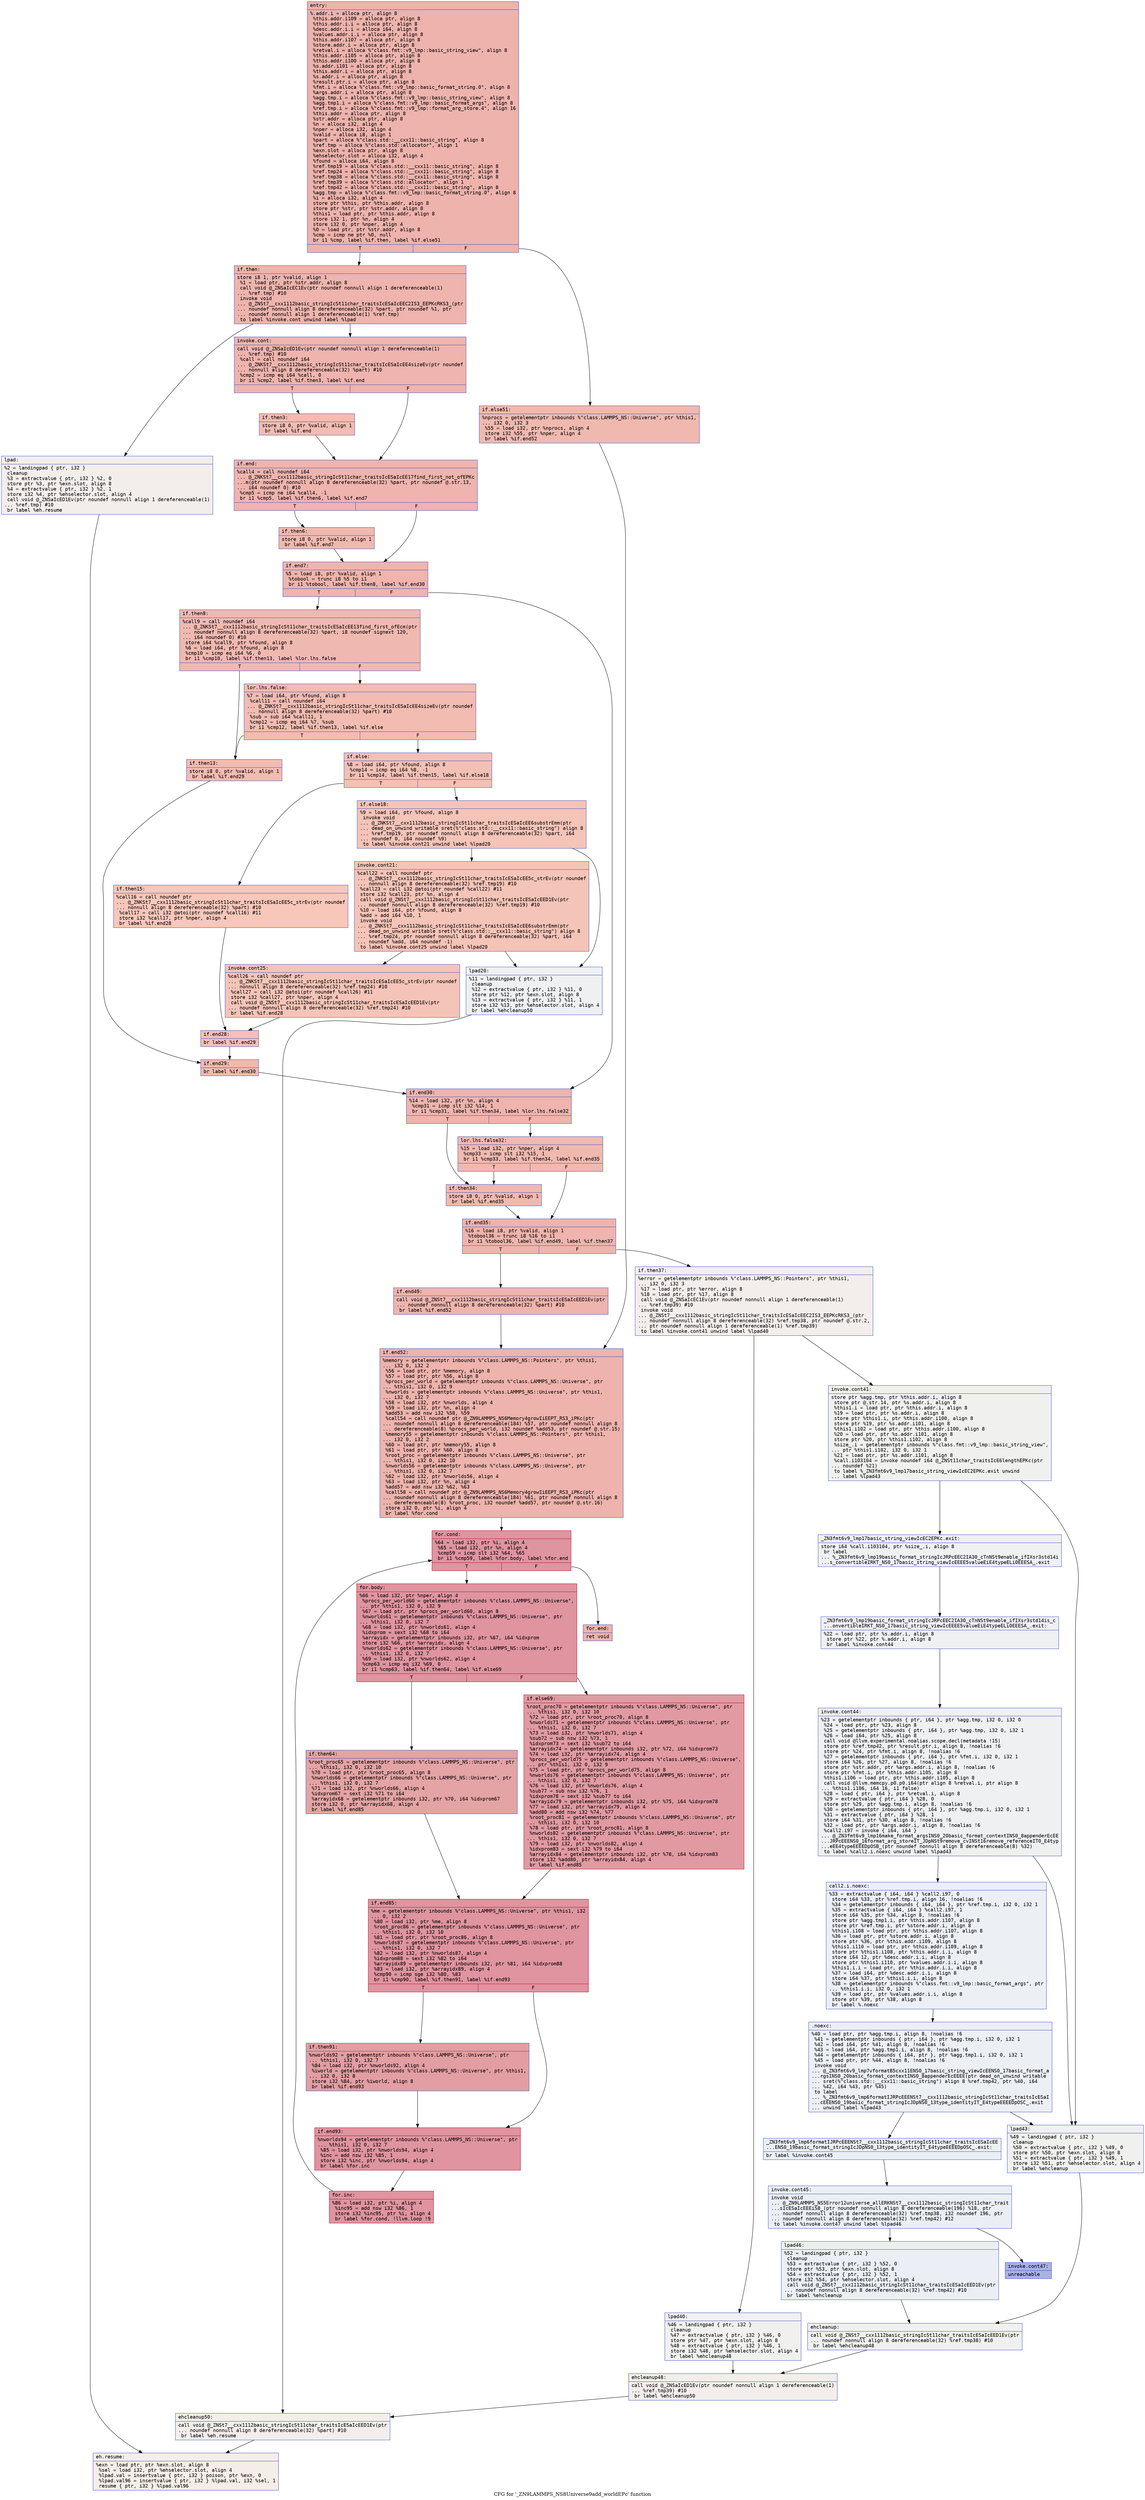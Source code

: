 digraph "CFG for '_ZN9LAMMPS_NS8Universe9add_worldEPc' function" {
	label="CFG for '_ZN9LAMMPS_NS8Universe9add_worldEPc' function";

	Node0x558ee71603f0 [shape=record,color="#3d50c3ff", style=filled, fillcolor="#d6524470" fontname="Courier",label="{entry:\l|  %.addr.i = alloca ptr, align 8\l  %this.addr.i109 = alloca ptr, align 8\l  %this.addr.i.i = alloca ptr, align 8\l  %desc.addr.i.i = alloca i64, align 8\l  %values.addr.i.i = alloca ptr, align 8\l  %this.addr.i107 = alloca ptr, align 8\l  %store.addr.i = alloca ptr, align 8\l  %retval.i = alloca %\"class.fmt::v9_lmp::basic_string_view\", align 8\l  %this.addr.i105 = alloca ptr, align 8\l  %this.addr.i100 = alloca ptr, align 8\l  %s.addr.i101 = alloca ptr, align 8\l  %this.addr.i = alloca ptr, align 8\l  %s.addr.i = alloca ptr, align 8\l  %result.ptr.i = alloca ptr, align 8\l  %fmt.i = alloca %\"class.fmt::v9_lmp::basic_format_string.0\", align 8\l  %args.addr.i = alloca ptr, align 8\l  %agg.tmp.i = alloca %\"class.fmt::v9_lmp::basic_string_view\", align 8\l  %agg.tmp1.i = alloca %\"class.fmt::v9_lmp::basic_format_args\", align 8\l  %ref.tmp.i = alloca %\"class.fmt::v9_lmp::format_arg_store.4\", align 16\l  %this.addr = alloca ptr, align 8\l  %str.addr = alloca ptr, align 8\l  %n = alloca i32, align 4\l  %nper = alloca i32, align 4\l  %valid = alloca i8, align 1\l  %part = alloca %\"class.std::__cxx11::basic_string\", align 8\l  %ref.tmp = alloca %\"class.std::allocator\", align 1\l  %exn.slot = alloca ptr, align 8\l  %ehselector.slot = alloca i32, align 4\l  %found = alloca i64, align 8\l  %ref.tmp19 = alloca %\"class.std::__cxx11::basic_string\", align 8\l  %ref.tmp24 = alloca %\"class.std::__cxx11::basic_string\", align 8\l  %ref.tmp38 = alloca %\"class.std::__cxx11::basic_string\", align 8\l  %ref.tmp39 = alloca %\"class.std::allocator\", align 1\l  %ref.tmp42 = alloca %\"class.std::__cxx11::basic_string\", align 8\l  %agg.tmp = alloca %\"class.fmt::v9_lmp::basic_format_string.0\", align 8\l  %i = alloca i32, align 4\l  store ptr %this, ptr %this.addr, align 8\l  store ptr %str, ptr %str.addr, align 8\l  %this1 = load ptr, ptr %this.addr, align 8\l  store i32 1, ptr %n, align 4\l  store i32 0, ptr %nper, align 4\l  %0 = load ptr, ptr %str.addr, align 8\l  %cmp = icmp ne ptr %0, null\l  br i1 %cmp, label %if.then, label %if.else51\l|{<s0>T|<s1>F}}"];
	Node0x558ee71603f0:s0 -> Node0x558ee71621d0[tooltip="entry -> if.then\nProbability 62.50%" ];
	Node0x558ee71603f0:s1 -> Node0x558ee7162240[tooltip="entry -> if.else51\nProbability 37.50%" ];
	Node0x558ee71621d0 [shape=record,color="#3d50c3ff", style=filled, fillcolor="#d8564670" fontname="Courier",label="{if.then:\l|  store i8 1, ptr %valid, align 1\l  %1 = load ptr, ptr %str.addr, align 8\l  call void @_ZNSaIcEC1Ev(ptr noundef nonnull align 1 dereferenceable(1)\l... %ref.tmp) #10\l  invoke void\l... @_ZNSt7__cxx1112basic_stringIcSt11char_traitsIcESaIcEEC2IS3_EEPKcRKS3_(ptr\l... noundef nonnull align 8 dereferenceable(32) %part, ptr noundef %1, ptr\l... noundef nonnull align 1 dereferenceable(1) %ref.tmp)\l          to label %invoke.cont unwind label %lpad\l}"];
	Node0x558ee71621d0 -> Node0x558ee7162640[tooltip="if.then -> invoke.cont\nProbability 100.00%" ];
	Node0x558ee71621d0 -> Node0x558ee71626c0[tooltip="if.then -> lpad\nProbability 0.00%" ];
	Node0x558ee7162640 [shape=record,color="#3d50c3ff", style=filled, fillcolor="#d8564670" fontname="Courier",label="{invoke.cont:\l|  call void @_ZNSaIcED1Ev(ptr noundef nonnull align 1 dereferenceable(1)\l... %ref.tmp) #10\l  %call = call noundef i64\l... @_ZNKSt7__cxx1112basic_stringIcSt11char_traitsIcESaIcEE4sizeEv(ptr noundef\l... nonnull align 8 dereferenceable(32) %part) #10\l  %cmp2 = icmp eq i64 %call, 0\l  br i1 %cmp2, label %if.then3, label %if.end\l|{<s0>T|<s1>F}}"];
	Node0x558ee7162640:s0 -> Node0x558ee7162990[tooltip="invoke.cont -> if.then3\nProbability 37.50%" ];
	Node0x558ee7162640:s1 -> Node0x558ee7162c70[tooltip="invoke.cont -> if.end\nProbability 62.50%" ];
	Node0x558ee7162990 [shape=record,color="#3d50c3ff", style=filled, fillcolor="#e1675170" fontname="Courier",label="{if.then3:\l|  store i8 0, ptr %valid, align 1\l  br label %if.end\l}"];
	Node0x558ee7162990 -> Node0x558ee7162c70[tooltip="if.then3 -> if.end\nProbability 100.00%" ];
	Node0x558ee71626c0 [shape=record,color="#3d50c3ff", style=filled, fillcolor="#e3d9d370" fontname="Courier",label="{lpad:\l|  %2 = landingpad \{ ptr, i32 \}\l          cleanup\l  %3 = extractvalue \{ ptr, i32 \} %2, 0\l  store ptr %3, ptr %exn.slot, align 8\l  %4 = extractvalue \{ ptr, i32 \} %2, 1\l  store i32 %4, ptr %ehselector.slot, align 4\l  call void @_ZNSaIcED1Ev(ptr noundef nonnull align 1 dereferenceable(1)\l... %ref.tmp) #10\l  br label %eh.resume\l}"];
	Node0x558ee71626c0 -> Node0x558ee7163830[tooltip="lpad -> eh.resume\nProbability 100.00%" ];
	Node0x558ee7162c70 [shape=record,color="#3d50c3ff", style=filled, fillcolor="#d8564670" fontname="Courier",label="{if.end:\l|  %call4 = call noundef i64\l... @_ZNKSt7__cxx1112basic_stringIcSt11char_traitsIcESaIcEE17find_first_not_ofEPKc\l...m(ptr noundef nonnull align 8 dereferenceable(32) %part, ptr noundef @.str.13,\l... i64 noundef 0) #10\l  %cmp5 = icmp ne i64 %call4, -1\l  br i1 %cmp5, label %if.then6, label %if.end7\l|{<s0>T|<s1>F}}"];
	Node0x558ee7162c70:s0 -> Node0x558ee7163b80[tooltip="if.end -> if.then6\nProbability 62.50%" ];
	Node0x558ee7162c70:s1 -> Node0x558ee7163bd0[tooltip="if.end -> if.end7\nProbability 37.50%" ];
	Node0x558ee7163b80 [shape=record,color="#3d50c3ff", style=filled, fillcolor="#de614d70" fontname="Courier",label="{if.then6:\l|  store i8 0, ptr %valid, align 1\l  br label %if.end7\l}"];
	Node0x558ee7163b80 -> Node0x558ee7163bd0[tooltip="if.then6 -> if.end7\nProbability 100.00%" ];
	Node0x558ee7163bd0 [shape=record,color="#3d50c3ff", style=filled, fillcolor="#d8564670" fontname="Courier",label="{if.end7:\l|  %5 = load i8, ptr %valid, align 1\l  %tobool = trunc i8 %5 to i1\l  br i1 %tobool, label %if.then8, label %if.end30\l|{<s0>T|<s1>F}}"];
	Node0x558ee7163bd0:s0 -> Node0x558ee7163f70[tooltip="if.end7 -> if.then8\nProbability 50.00%" ];
	Node0x558ee7163bd0:s1 -> Node0x558ee7163ff0[tooltip="if.end7 -> if.end30\nProbability 50.00%" ];
	Node0x558ee7163f70 [shape=record,color="#3d50c3ff", style=filled, fillcolor="#de614d70" fontname="Courier",label="{if.then8:\l|  %call9 = call noundef i64\l... @_ZNKSt7__cxx1112basic_stringIcSt11char_traitsIcESaIcEE13find_first_ofEcm(ptr\l... noundef nonnull align 8 dereferenceable(32) %part, i8 noundef signext 120,\l... i64 noundef 0) #10\l  store i64 %call9, ptr %found, align 8\l  %6 = load i64, ptr %found, align 8\l  %cmp10 = icmp eq i64 %6, 0\l  br i1 %cmp10, label %if.then13, label %lor.lhs.false\l|{<s0>T|<s1>F}}"];
	Node0x558ee7163f70:s0 -> Node0x558ee7164570[tooltip="if.then8 -> if.then13\nProbability 37.50%" ];
	Node0x558ee7163f70:s1 -> Node0x558ee71645c0[tooltip="if.then8 -> lor.lhs.false\nProbability 62.50%" ];
	Node0x558ee71645c0 [shape=record,color="#3d50c3ff", style=filled, fillcolor="#e1675170" fontname="Courier",label="{lor.lhs.false:\l|  %7 = load i64, ptr %found, align 8\l  %call11 = call noundef i64\l... @_ZNKSt7__cxx1112basic_stringIcSt11char_traitsIcESaIcEE4sizeEv(ptr noundef\l... nonnull align 8 dereferenceable(32) %part) #10\l  %sub = sub i64 %call11, 1\l  %cmp12 = icmp eq i64 %7, %sub\l  br i1 %cmp12, label %if.then13, label %if.else\l|{<s0>T|<s1>F}}"];
	Node0x558ee71645c0:s0 -> Node0x558ee7164570[tooltip="lor.lhs.false -> if.then13\nProbability 50.00%" ];
	Node0x558ee71645c0:s1 -> Node0x558ee71647d0[tooltip="lor.lhs.false -> if.else\nProbability 50.00%" ];
	Node0x558ee7164570 [shape=record,color="#3d50c3ff", style=filled, fillcolor="#e1675170" fontname="Courier",label="{if.then13:\l|  store i8 0, ptr %valid, align 1\l  br label %if.end29\l}"];
	Node0x558ee7164570 -> Node0x558ee7164c50[tooltip="if.then13 -> if.end29\nProbability 100.00%" ];
	Node0x558ee71647d0 [shape=record,color="#3d50c3ff", style=filled, fillcolor="#e5705870" fontname="Courier",label="{if.else:\l|  %8 = load i64, ptr %found, align 8\l  %cmp14 = icmp eq i64 %8, -1\l  br i1 %cmp14, label %if.then15, label %if.else18\l|{<s0>T|<s1>F}}"];
	Node0x558ee71647d0:s0 -> Node0x558ee7164e70[tooltip="if.else -> if.then15\nProbability 37.50%" ];
	Node0x558ee71647d0:s1 -> Node0x558ee7164ef0[tooltip="if.else -> if.else18\nProbability 62.50%" ];
	Node0x558ee7164e70 [shape=record,color="#3d50c3ff", style=filled, fillcolor="#ec7f6370" fontname="Courier",label="{if.then15:\l|  %call16 = call noundef ptr\l... @_ZNKSt7__cxx1112basic_stringIcSt11char_traitsIcESaIcEE5c_strEv(ptr noundef\l... nonnull align 8 dereferenceable(32) %part) #10\l  %call17 = call i32 @atoi(ptr noundef %call16) #11\l  store i32 %call17, ptr %nper, align 4\l  br label %if.end28\l}"];
	Node0x558ee7164e70 -> Node0x558ee7165530[tooltip="if.then15 -> if.end28\nProbability 100.00%" ];
	Node0x558ee7164ef0 [shape=record,color="#3d50c3ff", style=filled, fillcolor="#e97a5f70" fontname="Courier",label="{if.else18:\l|  %9 = load i64, ptr %found, align 8\l  invoke void\l... @_ZNKSt7__cxx1112basic_stringIcSt11char_traitsIcESaIcEE6substrEmm(ptr\l... dead_on_unwind writable sret(%\"class.std::__cxx11::basic_string\") align 8\l... %ref.tmp19, ptr noundef nonnull align 8 dereferenceable(32) %part, i64\l... noundef 0, i64 noundef %9)\l          to label %invoke.cont21 unwind label %lpad20\l}"];
	Node0x558ee7164ef0 -> Node0x558ee7165750[tooltip="if.else18 -> invoke.cont21\nProbability 100.00%" ];
	Node0x558ee7164ef0 -> Node0x558ee71657d0[tooltip="if.else18 -> lpad20\nProbability 0.00%" ];
	Node0x558ee7165750 [shape=record,color="#3d50c3ff", style=filled, fillcolor="#e97a5f70" fontname="Courier",label="{invoke.cont21:\l|  %call22 = call noundef ptr\l... @_ZNKSt7__cxx1112basic_stringIcSt11char_traitsIcESaIcEE5c_strEv(ptr noundef\l... nonnull align 8 dereferenceable(32) %ref.tmp19) #10\l  %call23 = call i32 @atoi(ptr noundef %call22) #11\l  store i32 %call23, ptr %n, align 4\l  call void @_ZNSt7__cxx1112basic_stringIcSt11char_traitsIcESaIcEED1Ev(ptr\l... noundef nonnull align 8 dereferenceable(32) %ref.tmp19) #10\l  %10 = load i64, ptr %found, align 8\l  %add = add i64 %10, 1\l  invoke void\l... @_ZNKSt7__cxx1112basic_stringIcSt11char_traitsIcESaIcEE6substrEmm(ptr\l... dead_on_unwind writable sret(%\"class.std::__cxx11::basic_string\") align 8\l... %ref.tmp24, ptr noundef nonnull align 8 dereferenceable(32) %part, i64\l... noundef %add, i64 noundef -1)\l          to label %invoke.cont25 unwind label %lpad20\l}"];
	Node0x558ee7165750 -> Node0x558ee71660d0[tooltip="invoke.cont21 -> invoke.cont25\nProbability 100.00%" ];
	Node0x558ee7165750 -> Node0x558ee71657d0[tooltip="invoke.cont21 -> lpad20\nProbability 0.00%" ];
	Node0x558ee71660d0 [shape=record,color="#3d50c3ff", style=filled, fillcolor="#e97a5f70" fontname="Courier",label="{invoke.cont25:\l|  %call26 = call noundef ptr\l... @_ZNKSt7__cxx1112basic_stringIcSt11char_traitsIcESaIcEE5c_strEv(ptr noundef\l... nonnull align 8 dereferenceable(32) %ref.tmp24) #10\l  %call27 = call i32 @atoi(ptr noundef %call26) #11\l  store i32 %call27, ptr %nper, align 4\l  call void @_ZNSt7__cxx1112basic_stringIcSt11char_traitsIcESaIcEED1Ev(ptr\l... noundef nonnull align 8 dereferenceable(32) %ref.tmp24) #10\l  br label %if.end28\l}"];
	Node0x558ee71660d0 -> Node0x558ee7165530[tooltip="invoke.cont25 -> if.end28\nProbability 100.00%" ];
	Node0x558ee71657d0 [shape=record,color="#3d50c3ff", style=filled, fillcolor="#d9dce170" fontname="Courier",label="{lpad20:\l|  %11 = landingpad \{ ptr, i32 \}\l          cleanup\l  %12 = extractvalue \{ ptr, i32 \} %11, 0\l  store ptr %12, ptr %exn.slot, align 8\l  %13 = extractvalue \{ ptr, i32 \} %11, 1\l  store i32 %13, ptr %ehselector.slot, align 4\l  br label %ehcleanup50\l}"];
	Node0x558ee71657d0 -> Node0x558ee7166590[tooltip="lpad20 -> ehcleanup50\nProbability 100.00%" ];
	Node0x558ee7165530 [shape=record,color="#3d50c3ff", style=filled, fillcolor="#e5705870" fontname="Courier",label="{if.end28:\l|  br label %if.end29\l}"];
	Node0x558ee7165530 -> Node0x558ee7164c50[tooltip="if.end28 -> if.end29\nProbability 100.00%" ];
	Node0x558ee7164c50 [shape=record,color="#3d50c3ff", style=filled, fillcolor="#de614d70" fontname="Courier",label="{if.end29:\l|  br label %if.end30\l}"];
	Node0x558ee7164c50 -> Node0x558ee7163ff0[tooltip="if.end29 -> if.end30\nProbability 100.00%" ];
	Node0x558ee7163ff0 [shape=record,color="#3d50c3ff", style=filled, fillcolor="#d8564670" fontname="Courier",label="{if.end30:\l|  %14 = load i32, ptr %n, align 4\l  %cmp31 = icmp slt i32 %14, 1\l  br i1 %cmp31, label %if.then34, label %lor.lhs.false32\l|{<s0>T|<s1>F}}"];
	Node0x558ee7163ff0:s0 -> Node0x558ee7166c60[tooltip="if.end30 -> if.then34\nProbability 37.50%" ];
	Node0x558ee7163ff0:s1 -> Node0x558ee7166ce0[tooltip="if.end30 -> lor.lhs.false32\nProbability 62.50%" ];
	Node0x558ee7166ce0 [shape=record,color="#3d50c3ff", style=filled, fillcolor="#de614d70" fontname="Courier",label="{lor.lhs.false32:\l|  %15 = load i32, ptr %nper, align 4\l  %cmp33 = icmp slt i32 %15, 1\l  br i1 %cmp33, label %if.then34, label %if.end35\l|{<s0>T|<s1>F}}"];
	Node0x558ee7166ce0:s0 -> Node0x558ee7166c60[tooltip="lor.lhs.false32 -> if.then34\nProbability 37.50%" ];
	Node0x558ee7166ce0:s1 -> Node0x558ee7166f70[tooltip="lor.lhs.false32 -> if.end35\nProbability 62.50%" ];
	Node0x558ee7166c60 [shape=record,color="#3d50c3ff", style=filled, fillcolor="#de614d70" fontname="Courier",label="{if.then34:\l|  store i8 0, ptr %valid, align 1\l  br label %if.end35\l}"];
	Node0x558ee7166c60 -> Node0x558ee7166f70[tooltip="if.then34 -> if.end35\nProbability 100.00%" ];
	Node0x558ee7166f70 [shape=record,color="#3d50c3ff", style=filled, fillcolor="#d8564670" fontname="Courier",label="{if.end35:\l|  %16 = load i8, ptr %valid, align 1\l  %tobool36 = trunc i8 %16 to i1\l  br i1 %tobool36, label %if.end49, label %if.then37\l|{<s0>T|<s1>F}}"];
	Node0x558ee7166f70:s0 -> Node0x558ee71672a0[tooltip="if.end35 -> if.end49\nProbability 100.00%" ];
	Node0x558ee7166f70:s1 -> Node0x558ee7167320[tooltip="if.end35 -> if.then37\nProbability 0.00%" ];
	Node0x558ee7167320 [shape=record,color="#3d50c3ff", style=filled, fillcolor="#e3d9d370" fontname="Courier",label="{if.then37:\l|  %error = getelementptr inbounds %\"class.LAMMPS_NS::Pointers\", ptr %this1,\l... i32 0, i32 3\l  %17 = load ptr, ptr %error, align 8\l  %18 = load ptr, ptr %17, align 8\l  call void @_ZNSaIcEC1Ev(ptr noundef nonnull align 1 dereferenceable(1)\l... %ref.tmp39) #10\l  invoke void\l... @_ZNSt7__cxx1112basic_stringIcSt11char_traitsIcESaIcEEC2IS3_EEPKcRKS3_(ptr\l... noundef nonnull align 8 dereferenceable(32) %ref.tmp38, ptr noundef @.str.2,\l... ptr noundef nonnull align 1 dereferenceable(1) %ref.tmp39)\l          to label %invoke.cont41 unwind label %lpad40\l}"];
	Node0x558ee7167320 -> Node0x558ee71677b0[tooltip="if.then37 -> invoke.cont41\nProbability 50.00%" ];
	Node0x558ee7167320 -> Node0x558ee7167830[tooltip="if.then37 -> lpad40\nProbability 50.00%" ];
	Node0x558ee71677b0 [shape=record,color="#3d50c3ff", style=filled, fillcolor="#dedcdb70" fontname="Courier",label="{invoke.cont41:\l|  store ptr %agg.tmp, ptr %this.addr.i, align 8\l  store ptr @.str.14, ptr %s.addr.i, align 8\l  %this1.i = load ptr, ptr %this.addr.i, align 8\l  %19 = load ptr, ptr %s.addr.i, align 8\l  store ptr %this1.i, ptr %this.addr.i100, align 8\l  store ptr %19, ptr %s.addr.i101, align 8\l  %this1.i102 = load ptr, ptr %this.addr.i100, align 8\l  %20 = load ptr, ptr %s.addr.i101, align 8\l  store ptr %20, ptr %this1.i102, align 8\l  %size_.i = getelementptr inbounds %\"class.fmt::v9_lmp::basic_string_view\",\l... ptr %this1.i102, i32 0, i32 1\l  %21 = load ptr, ptr %s.addr.i101, align 8\l  %call.i103104 = invoke noundef i64 @_ZNSt11char_traitsIcE6lengthEPKc(ptr\l... noundef %21)\l          to label %_ZN3fmt6v9_lmp17basic_string_viewIcEC2EPKc.exit unwind\l... label %lpad43\l}"];
	Node0x558ee71677b0 -> Node0x558ee7167760[tooltip="invoke.cont41 -> _ZN3fmt6v9_lmp17basic_string_viewIcEC2EPKc.exit\nProbability 50.00%" ];
	Node0x558ee71677b0 -> Node0x558ee7168140[tooltip="invoke.cont41 -> lpad43\nProbability 50.00%" ];
	Node0x558ee7167760 [shape=record,color="#3d50c3ff", style=filled, fillcolor="#d9dce170" fontname="Courier",label="{_ZN3fmt6v9_lmp17basic_string_viewIcEC2EPKc.exit:\l|  store i64 %call.i103104, ptr %size_.i, align 8\l  br label\l... %_ZN3fmt6v9_lmp19basic_format_stringIcJRPcEEC2IA30_cTnNSt9enable_ifIXsr3std14i\l...s_convertibleIRKT_NS0_17basic_string_viewIcEEEE5valueEiE4typeELi0EEESA_.exit\l}"];
	Node0x558ee7167760 -> Node0x558ee7163050[tooltip="_ZN3fmt6v9_lmp17basic_string_viewIcEC2EPKc.exit -> _ZN3fmt6v9_lmp19basic_format_stringIcJRPcEEC2IA30_cTnNSt9enable_ifIXsr3std14is_convertibleIRKT_NS0_17basic_string_viewIcEEEE5valueEiE4typeELi0EEESA_.exit\nProbability 100.00%" ];
	Node0x558ee7163050 [shape=record,color="#3d50c3ff", style=filled, fillcolor="#d9dce170" fontname="Courier",label="{_ZN3fmt6v9_lmp19basic_format_stringIcJRPcEEC2IA30_cTnNSt9enable_ifIXsr3std14is_c\l...onvertibleIRKT_NS0_17basic_string_viewIcEEEE5valueEiE4typeELi0EEESA_.exit:\l|  %22 = load ptr, ptr %s.addr.i, align 8\l  store ptr %22, ptr %.addr.i, align 8\l  br label %invoke.cont44\l}"];
	Node0x558ee7163050 -> Node0x558ee7168f20[tooltip="_ZN3fmt6v9_lmp19basic_format_stringIcJRPcEEC2IA30_cTnNSt9enable_ifIXsr3std14is_convertibleIRKT_NS0_17basic_string_viewIcEEEE5valueEiE4typeELi0EEESA_.exit -> invoke.cont44\nProbability 100.00%" ];
	Node0x558ee7168f20 [shape=record,color="#3d50c3ff", style=filled, fillcolor="#d9dce170" fontname="Courier",label="{invoke.cont44:\l|  %23 = getelementptr inbounds \{ ptr, i64 \}, ptr %agg.tmp, i32 0, i32 0\l  %24 = load ptr, ptr %23, align 8\l  %25 = getelementptr inbounds \{ ptr, i64 \}, ptr %agg.tmp, i32 0, i32 1\l  %26 = load i64, ptr %25, align 8\l  call void @llvm.experimental.noalias.scope.decl(metadata !15)\l  store ptr %ref.tmp42, ptr %result.ptr.i, align 8, !noalias !6\l  store ptr %24, ptr %fmt.i, align 8, !noalias !6\l  %27 = getelementptr inbounds \{ ptr, i64 \}, ptr %fmt.i, i32 0, i32 1\l  store i64 %26, ptr %27, align 8, !noalias !6\l  store ptr %str.addr, ptr %args.addr.i, align 8, !noalias !6\l  store ptr %fmt.i, ptr %this.addr.i105, align 8\l  %this1.i106 = load ptr, ptr %this.addr.i105, align 8\l  call void @llvm.memcpy.p0.p0.i64(ptr align 8 %retval.i, ptr align 8\l... %this1.i106, i64 16, i1 false)\l  %28 = load \{ ptr, i64 \}, ptr %retval.i, align 8\l  %29 = extractvalue \{ ptr, i64 \} %28, 0\l  store ptr %29, ptr %agg.tmp.i, align 8, !noalias !6\l  %30 = getelementptr inbounds \{ ptr, i64 \}, ptr %agg.tmp.i, i32 0, i32 1\l  %31 = extractvalue \{ ptr, i64 \} %28, 1\l  store i64 %31, ptr %30, align 8, !noalias !6\l  %32 = load ptr, ptr %args.addr.i, align 8, !noalias !6\l  %call2.i97 = invoke \{ i64, i64 \}\l... @_ZN3fmt6v9_lmp16make_format_argsINS0_20basic_format_contextINS0_8appenderEcEE\l...JRPcEEENS0_16format_arg_storeIT_JDpNSt9remove_cvINSt16remove_referenceIT0_E4typ\l...eEE4typeEEEEDpOSB_(ptr noundef nonnull align 8 dereferenceable(8) %32)\l          to label %call2.i.noexc unwind label %lpad43\l}"];
	Node0x558ee7168f20 -> Node0x558ee716a560[tooltip="invoke.cont44 -> call2.i.noexc\nProbability 50.00%" ];
	Node0x558ee7168f20 -> Node0x558ee7168140[tooltip="invoke.cont44 -> lpad43\nProbability 50.00%" ];
	Node0x558ee716a560 [shape=record,color="#3d50c3ff", style=filled, fillcolor="#d4dbe670" fontname="Courier",label="{call2.i.noexc:\l|  %33 = extractvalue \{ i64, i64 \} %call2.i97, 0\l  store i64 %33, ptr %ref.tmp.i, align 16, !noalias !6\l  %34 = getelementptr inbounds \{ i64, i64 \}, ptr %ref.tmp.i, i32 0, i32 1\l  %35 = extractvalue \{ i64, i64 \} %call2.i97, 1\l  store i64 %35, ptr %34, align 8, !noalias !6\l  store ptr %agg.tmp1.i, ptr %this.addr.i107, align 8\l  store ptr %ref.tmp.i, ptr %store.addr.i, align 8\l  %this1.i108 = load ptr, ptr %this.addr.i107, align 8\l  %36 = load ptr, ptr %store.addr.i, align 8\l  store ptr %36, ptr %this.addr.i109, align 8\l  %this1.i110 = load ptr, ptr %this.addr.i109, align 8\l  store ptr %this1.i108, ptr %this.addr.i.i, align 8\l  store i64 12, ptr %desc.addr.i.i, align 8\l  store ptr %this1.i110, ptr %values.addr.i.i, align 8\l  %this1.i.i = load ptr, ptr %this.addr.i.i, align 8\l  %37 = load i64, ptr %desc.addr.i.i, align 8\l  store i64 %37, ptr %this1.i.i, align 8\l  %38 = getelementptr inbounds %\"class.fmt::v9_lmp::basic_format_args\", ptr\l... %this1.i.i, i32 0, i32 1\l  %39 = load ptr, ptr %values.addr.i.i, align 8\l  store ptr %39, ptr %38, align 8\l  br label %.noexc\l}"];
	Node0x558ee716a560 -> Node0x558ee716b490[tooltip="call2.i.noexc -> .noexc\nProbability 100.00%" ];
	Node0x558ee716b490 [shape=record,color="#3d50c3ff", style=filled, fillcolor="#d4dbe670" fontname="Courier",label="{.noexc:\l|  %40 = load ptr, ptr %agg.tmp.i, align 8, !noalias !6\l  %41 = getelementptr inbounds \{ ptr, i64 \}, ptr %agg.tmp.i, i32 0, i32 1\l  %42 = load i64, ptr %41, align 8, !noalias !6\l  %43 = load i64, ptr %agg.tmp1.i, align 8, !noalias !6\l  %44 = getelementptr inbounds \{ i64, ptr \}, ptr %agg.tmp1.i, i32 0, i32 1\l  %45 = load ptr, ptr %44, align 8, !noalias !6\l  invoke void\l... @_ZN3fmt6v9_lmp7vformatB5cxx11ENS0_17basic_string_viewIcEENS0_17basic_format_a\l...rgsINS0_20basic_format_contextINS0_8appenderEcEEEE(ptr dead_on_unwind writable\l... sret(%\"class.std::__cxx11::basic_string\") align 8 %ref.tmp42, ptr %40, i64\l... %42, i64 %43, ptr %45)\l          to label\l... %_ZN3fmt6v9_lmp6formatIJRPcEEENSt7__cxx1112basic_stringIcSt11char_traitsIcESaI\l...cEEENS0_19basic_format_stringIcJDpNS0_13type_identityIT_E4typeEEEEDpOSC_.exit\l... unwind label %lpad43\l}"];
	Node0x558ee716b490 -> Node0x558ee716b960[tooltip=".noexc -> _ZN3fmt6v9_lmp6formatIJRPcEEENSt7__cxx1112basic_stringIcSt11char_traitsIcESaIcEEENS0_19basic_format_stringIcJDpNS0_13type_identityIT_E4typeEEEEDpOSC_.exit\nProbability 50.00%" ];
	Node0x558ee716b490 -> Node0x558ee7168140[tooltip=".noexc -> lpad43\nProbability 50.00%" ];
	Node0x558ee716b960 [shape=record,color="#3d50c3ff", style=filled, fillcolor="#d1dae970" fontname="Courier",label="{_ZN3fmt6v9_lmp6formatIJRPcEEENSt7__cxx1112basic_stringIcSt11char_traitsIcESaIcEE\l...ENS0_19basic_format_stringIcJDpNS0_13type_identityIT_E4typeEEEEDpOSC_.exit:\l|  br label %invoke.cont45\l}"];
	Node0x558ee716b960 -> Node0x558ee716bcd0[tooltip="_ZN3fmt6v9_lmp6formatIJRPcEEENSt7__cxx1112basic_stringIcSt11char_traitsIcESaIcEEENS0_19basic_format_stringIcJDpNS0_13type_identityIT_E4typeEEEEDpOSC_.exit -> invoke.cont45\nProbability 100.00%" ];
	Node0x558ee716bcd0 [shape=record,color="#3d50c3ff", style=filled, fillcolor="#d1dae970" fontname="Courier",label="{invoke.cont45:\l|  invoke void\l... @_ZN9LAMMPS_NS5Error12universe_allERKNSt7__cxx1112basic_stringIcSt11char_trait\l...sIcESaIcEEEiS8_(ptr noundef nonnull align 8 dereferenceable(196) %18, ptr\l... noundef nonnull align 8 dereferenceable(32) %ref.tmp38, i32 noundef 196, ptr\l... noundef nonnull align 8 dereferenceable(32) %ref.tmp42) #12\l          to label %invoke.cont47 unwind label %lpad46\l}"];
	Node0x558ee716bcd0 -> Node0x558ee716be30[tooltip="invoke.cont45 -> invoke.cont47\nProbability 0.00%" ];
	Node0x558ee716bcd0 -> Node0x558ee716beb0[tooltip="invoke.cont45 -> lpad46\nProbability 100.00%" ];
	Node0x558ee716be30 [shape=record,color="#3d50c3ff", style=filled, fillcolor="#3d50c370" fontname="Courier",label="{invoke.cont47:\l|  unreachable\l}"];
	Node0x558ee7167830 [shape=record,color="#3d50c3ff", style=filled, fillcolor="#dedcdb70" fontname="Courier",label="{lpad40:\l|  %46 = landingpad \{ ptr, i32 \}\l          cleanup\l  %47 = extractvalue \{ ptr, i32 \} %46, 0\l  store ptr %47, ptr %exn.slot, align 8\l  %48 = extractvalue \{ ptr, i32 \} %46, 1\l  store i32 %48, ptr %ehselector.slot, align 4\l  br label %ehcleanup48\l}"];
	Node0x558ee7167830 -> Node0x558ee716cb70[tooltip="lpad40 -> ehcleanup48\nProbability 100.00%" ];
	Node0x558ee7168140 [shape=record,color="#3d50c3ff", style=filled, fillcolor="#dedcdb70" fontname="Courier",label="{lpad43:\l|  %49 = landingpad \{ ptr, i32 \}\l          cleanup\l  %50 = extractvalue \{ ptr, i32 \} %49, 0\l  store ptr %50, ptr %exn.slot, align 8\l  %51 = extractvalue \{ ptr, i32 \} %49, 1\l  store i32 %51, ptr %ehselector.slot, align 4\l  br label %ehcleanup\l}"];
	Node0x558ee7168140 -> Node0x558ee716ce50[tooltip="lpad43 -> ehcleanup\nProbability 100.00%" ];
	Node0x558ee716beb0 [shape=record,color="#3d50c3ff", style=filled, fillcolor="#d1dae970" fontname="Courier",label="{lpad46:\l|  %52 = landingpad \{ ptr, i32 \}\l          cleanup\l  %53 = extractvalue \{ ptr, i32 \} %52, 0\l  store ptr %53, ptr %exn.slot, align 8\l  %54 = extractvalue \{ ptr, i32 \} %52, 1\l  store i32 %54, ptr %ehselector.slot, align 4\l  call void @_ZNSt7__cxx1112basic_stringIcSt11char_traitsIcESaIcEED1Ev(ptr\l... noundef nonnull align 8 dereferenceable(32) %ref.tmp42) #10\l  br label %ehcleanup\l}"];
	Node0x558ee716beb0 -> Node0x558ee716ce50[tooltip="lpad46 -> ehcleanup\nProbability 100.00%" ];
	Node0x558ee716ce50 [shape=record,color="#3d50c3ff", style=filled, fillcolor="#dedcdb70" fontname="Courier",label="{ehcleanup:\l|  call void @_ZNSt7__cxx1112basic_stringIcSt11char_traitsIcESaIcEED1Ev(ptr\l... noundef nonnull align 8 dereferenceable(32) %ref.tmp38) #10\l  br label %ehcleanup48\l}"];
	Node0x558ee716ce50 -> Node0x558ee716cb70[tooltip="ehcleanup -> ehcleanup48\nProbability 100.00%" ];
	Node0x558ee716cb70 [shape=record,color="#3d50c3ff", style=filled, fillcolor="#e3d9d370" fontname="Courier",label="{ehcleanup48:\l|  call void @_ZNSaIcED1Ev(ptr noundef nonnull align 1 dereferenceable(1)\l... %ref.tmp39) #10\l  br label %ehcleanup50\l}"];
	Node0x558ee716cb70 -> Node0x558ee7166590[tooltip="ehcleanup48 -> ehcleanup50\nProbability 100.00%" ];
	Node0x558ee71672a0 [shape=record,color="#3d50c3ff", style=filled, fillcolor="#d8564670" fontname="Courier",label="{if.end49:\l|  call void @_ZNSt7__cxx1112basic_stringIcSt11char_traitsIcESaIcEED1Ev(ptr\l... noundef nonnull align 8 dereferenceable(32) %part) #10\l  br label %if.end52\l}"];
	Node0x558ee71672a0 -> Node0x558ee716d650[tooltip="if.end49 -> if.end52\nProbability 100.00%" ];
	Node0x558ee7166590 [shape=record,color="#3d50c3ff", style=filled, fillcolor="#e3d9d370" fontname="Courier",label="{ehcleanup50:\l|  call void @_ZNSt7__cxx1112basic_stringIcSt11char_traitsIcESaIcEED1Ev(ptr\l... noundef nonnull align 8 dereferenceable(32) %part) #10\l  br label %eh.resume\l}"];
	Node0x558ee7166590 -> Node0x558ee7163830[tooltip="ehcleanup50 -> eh.resume\nProbability 100.00%" ];
	Node0x558ee7162240 [shape=record,color="#3d50c3ff", style=filled, fillcolor="#de614d70" fontname="Courier",label="{if.else51:\l|  %nprocs = getelementptr inbounds %\"class.LAMMPS_NS::Universe\", ptr %this1,\l... i32 0, i32 3\l  %55 = load i32, ptr %nprocs, align 4\l  store i32 %55, ptr %nper, align 4\l  br label %if.end52\l}"];
	Node0x558ee7162240 -> Node0x558ee716d650[tooltip="if.else51 -> if.end52\nProbability 100.00%" ];
	Node0x558ee716d650 [shape=record,color="#3d50c3ff", style=filled, fillcolor="#d6524470" fontname="Courier",label="{if.end52:\l|  %memory = getelementptr inbounds %\"class.LAMMPS_NS::Pointers\", ptr %this1,\l... i32 0, i32 2\l  %56 = load ptr, ptr %memory, align 8\l  %57 = load ptr, ptr %56, align 8\l  %procs_per_world = getelementptr inbounds %\"class.LAMMPS_NS::Universe\", ptr\l... %this1, i32 0, i32 9\l  %nworlds = getelementptr inbounds %\"class.LAMMPS_NS::Universe\", ptr %this1,\l... i32 0, i32 7\l  %58 = load i32, ptr %nworlds, align 4\l  %59 = load i32, ptr %n, align 4\l  %add53 = add nsw i32 %58, %59\l  %call54 = call noundef ptr @_ZN9LAMMPS_NS6Memory4growIiEEPT_RS3_iPKc(ptr\l... noundef nonnull align 8 dereferenceable(184) %57, ptr noundef nonnull align 8\l... dereferenceable(8) %procs_per_world, i32 noundef %add53, ptr noundef @.str.15)\l  %memory55 = getelementptr inbounds %\"class.LAMMPS_NS::Pointers\", ptr %this1,\l... i32 0, i32 2\l  %60 = load ptr, ptr %memory55, align 8\l  %61 = load ptr, ptr %60, align 8\l  %root_proc = getelementptr inbounds %\"class.LAMMPS_NS::Universe\", ptr\l... %this1, i32 0, i32 10\l  %nworlds56 = getelementptr inbounds %\"class.LAMMPS_NS::Universe\", ptr\l... %this1, i32 0, i32 7\l  %62 = load i32, ptr %nworlds56, align 4\l  %63 = load i32, ptr %n, align 4\l  %add57 = add nsw i32 %62, %63\l  %call58 = call noundef ptr @_ZN9LAMMPS_NS6Memory4growIiEEPT_RS3_iPKc(ptr\l... noundef nonnull align 8 dereferenceable(184) %61, ptr noundef nonnull align 8\l... dereferenceable(8) %root_proc, i32 noundef %add57, ptr noundef @.str.16)\l  store i32 0, ptr %i, align 4\l  br label %for.cond\l}"];
	Node0x558ee716d650 -> Node0x558ee716ebe0[tooltip="if.end52 -> for.cond\nProbability 100.00%" ];
	Node0x558ee716ebe0 [shape=record,color="#b70d28ff", style=filled, fillcolor="#b70d2870" fontname="Courier",label="{for.cond:\l|  %64 = load i32, ptr %i, align 4\l  %65 = load i32, ptr %n, align 4\l  %cmp59 = icmp slt i32 %64, %65\l  br i1 %cmp59, label %for.body, label %for.end\l|{<s0>T|<s1>F}}"];
	Node0x558ee716ebe0:s0 -> Node0x558ee716ee30[tooltip="for.cond -> for.body\nProbability 96.88%" ];
	Node0x558ee716ebe0:s1 -> Node0x558ee716eeb0[tooltip="for.cond -> for.end\nProbability 3.12%" ];
	Node0x558ee716ee30 [shape=record,color="#b70d28ff", style=filled, fillcolor="#b70d2870" fontname="Courier",label="{for.body:\l|  %66 = load i32, ptr %nper, align 4\l  %procs_per_world60 = getelementptr inbounds %\"class.LAMMPS_NS::Universe\",\l... ptr %this1, i32 0, i32 9\l  %67 = load ptr, ptr %procs_per_world60, align 8\l  %nworlds61 = getelementptr inbounds %\"class.LAMMPS_NS::Universe\", ptr\l... %this1, i32 0, i32 7\l  %68 = load i32, ptr %nworlds61, align 4\l  %idxprom = sext i32 %68 to i64\l  %arrayidx = getelementptr inbounds i32, ptr %67, i64 %idxprom\l  store i32 %66, ptr %arrayidx, align 4\l  %nworlds62 = getelementptr inbounds %\"class.LAMMPS_NS::Universe\", ptr\l... %this1, i32 0, i32 7\l  %69 = load i32, ptr %nworlds62, align 4\l  %cmp63 = icmp eq i32 %69, 0\l  br i1 %cmp63, label %if.then64, label %if.else69\l|{<s0>T|<s1>F}}"];
	Node0x558ee716ee30:s0 -> Node0x558ee716f6d0[tooltip="for.body -> if.then64\nProbability 37.50%" ];
	Node0x558ee716ee30:s1 -> Node0x558ee716f750[tooltip="for.body -> if.else69\nProbability 62.50%" ];
	Node0x558ee716f6d0 [shape=record,color="#3d50c3ff", style=filled, fillcolor="#c32e3170" fontname="Courier",label="{if.then64:\l|  %root_proc65 = getelementptr inbounds %\"class.LAMMPS_NS::Universe\", ptr\l... %this1, i32 0, i32 10\l  %70 = load ptr, ptr %root_proc65, align 8\l  %nworlds66 = getelementptr inbounds %\"class.LAMMPS_NS::Universe\", ptr\l... %this1, i32 0, i32 7\l  %71 = load i32, ptr %nworlds66, align 4\l  %idxprom67 = sext i32 %71 to i64\l  %arrayidx68 = getelementptr inbounds i32, ptr %70, i64 %idxprom67\l  store i32 0, ptr %arrayidx68, align 4\l  br label %if.end85\l}"];
	Node0x558ee716f6d0 -> Node0x558ee716fc90[tooltip="if.then64 -> if.end85\nProbability 100.00%" ];
	Node0x558ee716f750 [shape=record,color="#b70d28ff", style=filled, fillcolor="#bb1b2c70" fontname="Courier",label="{if.else69:\l|  %root_proc70 = getelementptr inbounds %\"class.LAMMPS_NS::Universe\", ptr\l... %this1, i32 0, i32 10\l  %72 = load ptr, ptr %root_proc70, align 8\l  %nworlds71 = getelementptr inbounds %\"class.LAMMPS_NS::Universe\", ptr\l... %this1, i32 0, i32 7\l  %73 = load i32, ptr %nworlds71, align 4\l  %sub72 = sub nsw i32 %73, 1\l  %idxprom73 = sext i32 %sub72 to i64\l  %arrayidx74 = getelementptr inbounds i32, ptr %72, i64 %idxprom73\l  %74 = load i32, ptr %arrayidx74, align 4\l  %procs_per_world75 = getelementptr inbounds %\"class.LAMMPS_NS::Universe\",\l... ptr %this1, i32 0, i32 9\l  %75 = load ptr, ptr %procs_per_world75, align 8\l  %nworlds76 = getelementptr inbounds %\"class.LAMMPS_NS::Universe\", ptr\l... %this1, i32 0, i32 7\l  %76 = load i32, ptr %nworlds76, align 4\l  %sub77 = sub nsw i32 %76, 1\l  %idxprom78 = sext i32 %sub77 to i64\l  %arrayidx79 = getelementptr inbounds i32, ptr %75, i64 %idxprom78\l  %77 = load i32, ptr %arrayidx79, align 4\l  %add80 = add nsw i32 %74, %77\l  %root_proc81 = getelementptr inbounds %\"class.LAMMPS_NS::Universe\", ptr\l... %this1, i32 0, i32 10\l  %78 = load ptr, ptr %root_proc81, align 8\l  %nworlds82 = getelementptr inbounds %\"class.LAMMPS_NS::Universe\", ptr\l... %this1, i32 0, i32 7\l  %79 = load i32, ptr %nworlds82, align 4\l  %idxprom83 = sext i32 %79 to i64\l  %arrayidx84 = getelementptr inbounds i32, ptr %78, i64 %idxprom83\l  store i32 %add80, ptr %arrayidx84, align 4\l  br label %if.end85\l}"];
	Node0x558ee716f750 -> Node0x558ee716fc90[tooltip="if.else69 -> if.end85\nProbability 100.00%" ];
	Node0x558ee716fc90 [shape=record,color="#b70d28ff", style=filled, fillcolor="#b70d2870" fontname="Courier",label="{if.end85:\l|  %me = getelementptr inbounds %\"class.LAMMPS_NS::Universe\", ptr %this1, i32\l... 0, i32 2\l  %80 = load i32, ptr %me, align 8\l  %root_proc86 = getelementptr inbounds %\"class.LAMMPS_NS::Universe\", ptr\l... %this1, i32 0, i32 10\l  %81 = load ptr, ptr %root_proc86, align 8\l  %nworlds87 = getelementptr inbounds %\"class.LAMMPS_NS::Universe\", ptr\l... %this1, i32 0, i32 7\l  %82 = load i32, ptr %nworlds87, align 4\l  %idxprom88 = sext i32 %82 to i64\l  %arrayidx89 = getelementptr inbounds i32, ptr %81, i64 %idxprom88\l  %83 = load i32, ptr %arrayidx89, align 4\l  %cmp90 = icmp sge i32 %80, %83\l  br i1 %cmp90, label %if.then91, label %if.end93\l|{<s0>T|<s1>F}}"];
	Node0x558ee716fc90:s0 -> Node0x558ee7145a00[tooltip="if.end85 -> if.then91\nProbability 50.00%" ];
	Node0x558ee716fc90:s1 -> Node0x558ee7145a80[tooltip="if.end85 -> if.end93\nProbability 50.00%" ];
	Node0x558ee7145a00 [shape=record,color="#3d50c3ff", style=filled, fillcolor="#be242e70" fontname="Courier",label="{if.then91:\l|  %nworlds92 = getelementptr inbounds %\"class.LAMMPS_NS::Universe\", ptr\l... %this1, i32 0, i32 7\l  %84 = load i32, ptr %nworlds92, align 4\l  %iworld = getelementptr inbounds %\"class.LAMMPS_NS::Universe\", ptr %this1,\l... i32 0, i32 8\l  store i32 %84, ptr %iworld, align 8\l  br label %if.end93\l}"];
	Node0x558ee7145a00 -> Node0x558ee7145a80[tooltip="if.then91 -> if.end93\nProbability 100.00%" ];
	Node0x558ee7145a80 [shape=record,color="#b70d28ff", style=filled, fillcolor="#b70d2870" fontname="Courier",label="{if.end93:\l|  %nworlds94 = getelementptr inbounds %\"class.LAMMPS_NS::Universe\", ptr\l... %this1, i32 0, i32 7\l  %85 = load i32, ptr %nworlds94, align 4\l  %inc = add nsw i32 %85, 1\l  store i32 %inc, ptr %nworlds94, align 4\l  br label %for.inc\l}"];
	Node0x558ee7145a80 -> Node0x558ee7146120[tooltip="if.end93 -> for.inc\nProbability 100.00%" ];
	Node0x558ee7146120 [shape=record,color="#b70d28ff", style=filled, fillcolor="#b70d2870" fontname="Courier",label="{for.inc:\l|  %86 = load i32, ptr %i, align 4\l  %inc95 = add nsw i32 %86, 1\l  store i32 %inc95, ptr %i, align 4\l  br label %for.cond, !llvm.loop !9\l}"];
	Node0x558ee7146120 -> Node0x558ee716ebe0[tooltip="for.inc -> for.cond\nProbability 100.00%" ];
	Node0x558ee716eeb0 [shape=record,color="#3d50c3ff", style=filled, fillcolor="#d6524470" fontname="Courier",label="{for.end:\l|  ret void\l}"];
	Node0x558ee7163830 [shape=record,color="#3d50c3ff", style=filled, fillcolor="#e8d6cc70" fontname="Courier",label="{eh.resume:\l|  %exn = load ptr, ptr %exn.slot, align 8\l  %sel = load i32, ptr %ehselector.slot, align 4\l  %lpad.val = insertvalue \{ ptr, i32 \} poison, ptr %exn, 0\l  %lpad.val96 = insertvalue \{ ptr, i32 \} %lpad.val, i32 %sel, 1\l  resume \{ ptr, i32 \} %lpad.val96\l}"];
}
